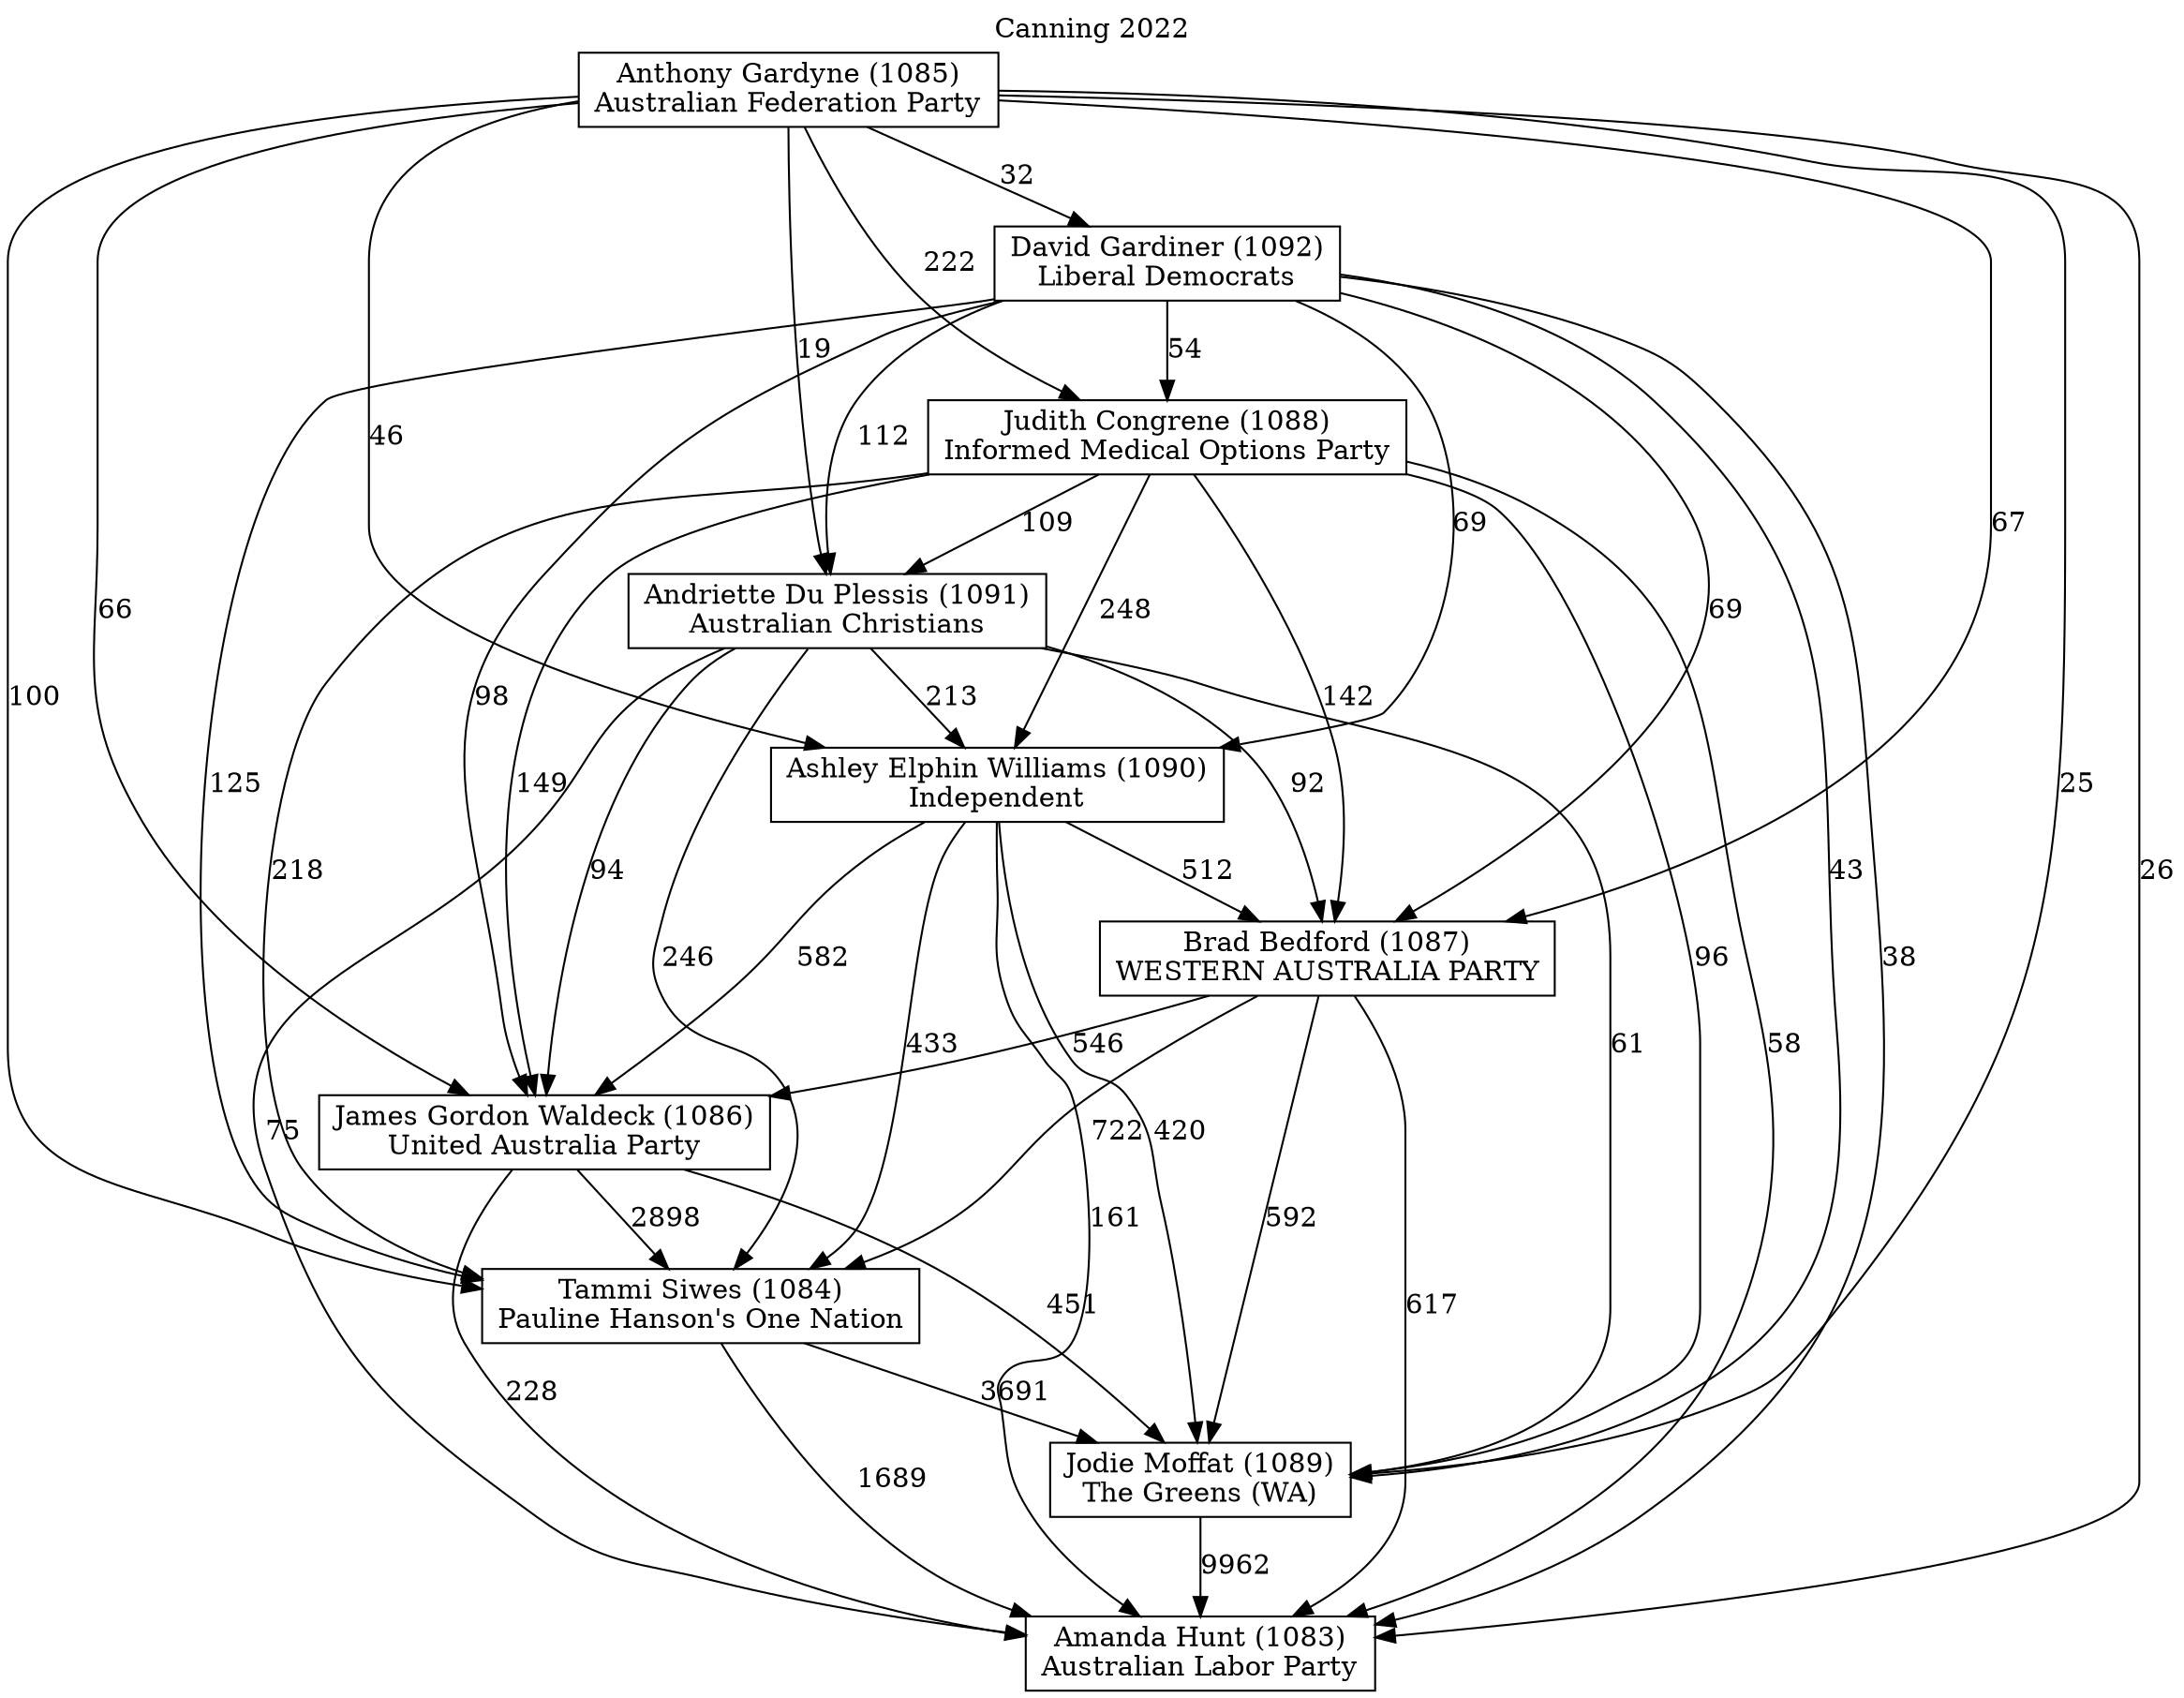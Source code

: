 // House preference flow
digraph "Amanda Hunt (1083)_Canning_2022" {
	graph [label="Canning 2022" labelloc=t mclimit=10]
	node [shape=box]
	"Jodie Moffat (1089)" [label="Jodie Moffat (1089)
The Greens (WA)"]
	"Anthony Gardyne (1085)" [label="Anthony Gardyne (1085)
Australian Federation Party"]
	"Tammi Siwes (1084)" [label="Tammi Siwes (1084)
Pauline Hanson's One Nation"]
	"Amanda Hunt (1083)" [label="Amanda Hunt (1083)
Australian Labor Party"]
	"Andriette Du Plessis (1091)" [label="Andriette Du Plessis (1091)
Australian Christians"]
	"Ashley Elphin Williams (1090)" [label="Ashley Elphin Williams (1090)
Independent"]
	"David Gardiner (1092)" [label="David Gardiner (1092)
Liberal Democrats"]
	"James Gordon Waldeck (1086)" [label="James Gordon Waldeck (1086)
United Australia Party"]
	"Brad Bedford (1087)" [label="Brad Bedford (1087)
WESTERN AUSTRALIA PARTY"]
	"Judith Congrene (1088)" [label="Judith Congrene (1088)
Informed Medical Options Party"]
	"David Gardiner (1092)" -> "Tammi Siwes (1084)" [label=125]
	"Andriette Du Plessis (1091)" -> "Amanda Hunt (1083)" [label=75]
	"Tammi Siwes (1084)" -> "Amanda Hunt (1083)" [label=1689]
	"Judith Congrene (1088)" -> "Andriette Du Plessis (1091)" [label=109]
	"Anthony Gardyne (1085)" -> "Andriette Du Plessis (1091)" [label=19]
	"Ashley Elphin Williams (1090)" -> "Brad Bedford (1087)" [label=512]
	"Anthony Gardyne (1085)" -> "Ashley Elphin Williams (1090)" [label=46]
	"James Gordon Waldeck (1086)" -> "Tammi Siwes (1084)" [label=2898]
	"Andriette Du Plessis (1091)" -> "James Gordon Waldeck (1086)" [label=94]
	"Anthony Gardyne (1085)" -> "Brad Bedford (1087)" [label=67]
	"James Gordon Waldeck (1086)" -> "Jodie Moffat (1089)" [label=451]
	"David Gardiner (1092)" -> "Judith Congrene (1088)" [label=54]
	"Anthony Gardyne (1085)" -> "Jodie Moffat (1089)" [label=25]
	"Jodie Moffat (1089)" -> "Amanda Hunt (1083)" [label=9962]
	"David Gardiner (1092)" -> "James Gordon Waldeck (1086)" [label=98]
	"Anthony Gardyne (1085)" -> "Amanda Hunt (1083)" [label=26]
	"David Gardiner (1092)" -> "Ashley Elphin Williams (1090)" [label=69]
	"Judith Congrene (1088)" -> "Brad Bedford (1087)" [label=142]
	"Ashley Elphin Williams (1090)" -> "Jodie Moffat (1089)" [label=420]
	"Tammi Siwes (1084)" -> "Jodie Moffat (1089)" [label=3691]
	"Judith Congrene (1088)" -> "Tammi Siwes (1084)" [label=218]
	"Anthony Gardyne (1085)" -> "Judith Congrene (1088)" [label=222]
	"Andriette Du Plessis (1091)" -> "Ashley Elphin Williams (1090)" [label=213]
	"David Gardiner (1092)" -> "Jodie Moffat (1089)" [label=43]
	"Brad Bedford (1087)" -> "Jodie Moffat (1089)" [label=592]
	"Judith Congrene (1088)" -> "Ashley Elphin Williams (1090)" [label=248]
	"Ashley Elphin Williams (1090)" -> "James Gordon Waldeck (1086)" [label=582]
	"Ashley Elphin Williams (1090)" -> "Amanda Hunt (1083)" [label=161]
	"Anthony Gardyne (1085)" -> "David Gardiner (1092)" [label=32]
	"James Gordon Waldeck (1086)" -> "Amanda Hunt (1083)" [label=228]
	"Andriette Du Plessis (1091)" -> "Tammi Siwes (1084)" [label=246]
	"Ashley Elphin Williams (1090)" -> "Tammi Siwes (1084)" [label=433]
	"Judith Congrene (1088)" -> "James Gordon Waldeck (1086)" [label=149]
	"Brad Bedford (1087)" -> "Tammi Siwes (1084)" [label=722]
	"Brad Bedford (1087)" -> "James Gordon Waldeck (1086)" [label=546]
	"Judith Congrene (1088)" -> "Jodie Moffat (1089)" [label=96]
	"Andriette Du Plessis (1091)" -> "Jodie Moffat (1089)" [label=61]
	"Anthony Gardyne (1085)" -> "James Gordon Waldeck (1086)" [label=66]
	"David Gardiner (1092)" -> "Brad Bedford (1087)" [label=69]
	"Andriette Du Plessis (1091)" -> "Brad Bedford (1087)" [label=92]
	"Brad Bedford (1087)" -> "Amanda Hunt (1083)" [label=617]
	"David Gardiner (1092)" -> "Amanda Hunt (1083)" [label=38]
	"David Gardiner (1092)" -> "Andriette Du Plessis (1091)" [label=112]
	"Judith Congrene (1088)" -> "Amanda Hunt (1083)" [label=58]
	"Anthony Gardyne (1085)" -> "Tammi Siwes (1084)" [label=100]
}
